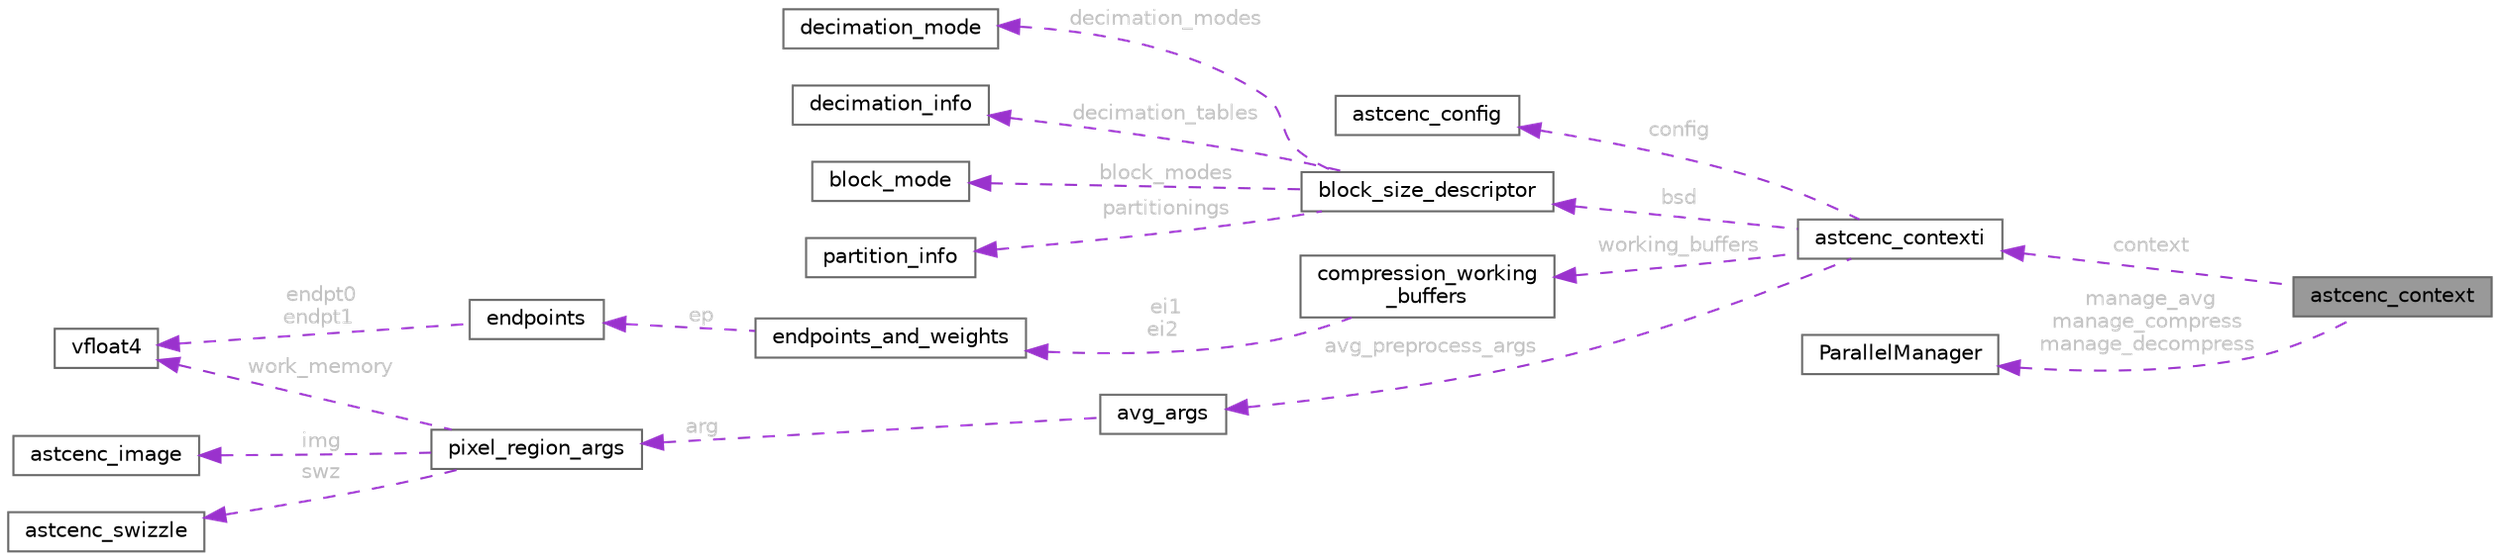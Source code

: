 digraph "astcenc_context"
{
 // LATEX_PDF_SIZE
  bgcolor="transparent";
  edge [fontname=Helvetica,fontsize=10,labelfontname=Helvetica,labelfontsize=10];
  node [fontname=Helvetica,fontsize=10,shape=box,height=0.2,width=0.4];
  rankdir="LR";
  Node1 [id="Node000001",label="astcenc_context",height=0.2,width=0.4,color="gray40", fillcolor="grey60", style="filled", fontcolor="black",tooltip="The astcenc compression context."];
  Node2 -> Node1 [id="edge1_Node000001_Node000002",dir="back",color="darkorchid3",style="dashed",tooltip=" ",label=" context",fontcolor="grey" ];
  Node2 [id="Node000002",label="astcenc_contexti",height=0.2,width=0.4,color="gray40", fillcolor="white", style="filled",URL="$structastcenc__contexti.html",tooltip="The astcenc compression context."];
  Node3 -> Node2 [id="edge2_Node000002_Node000003",dir="back",color="darkorchid3",style="dashed",tooltip=" ",label=" config",fontcolor="grey" ];
  Node3 [id="Node000003",label="astcenc_config",height=0.2,width=0.4,color="gray40", fillcolor="white", style="filled",URL="$structastcenc__config.html",tooltip="The config structure."];
  Node4 -> Node2 [id="edge3_Node000002_Node000004",dir="back",color="darkorchid3",style="dashed",tooltip=" ",label=" bsd",fontcolor="grey" ];
  Node4 [id="Node000004",label="block_size_descriptor",height=0.2,width=0.4,color="gray40", fillcolor="white", style="filled",URL="$structblock__size__descriptor.html",tooltip="Data tables for a single block size."];
  Node5 -> Node4 [id="edge4_Node000004_Node000005",dir="back",color="darkorchid3",style="dashed",tooltip=" ",label=" decimation_modes",fontcolor="grey" ];
  Node5 [id="Node000005",label="decimation_mode",height=0.2,width=0.4,color="gray40", fillcolor="white", style="filled",URL="$structdecimation__mode.html",tooltip="Metadata for single decimation mode for a specific block size."];
  Node6 -> Node4 [id="edge5_Node000004_Node000006",dir="back",color="darkorchid3",style="dashed",tooltip=" ",label=" decimation_tables",fontcolor="grey" ];
  Node6 [id="Node000006",label="decimation_info",height=0.2,width=0.4,color="gray40", fillcolor="white", style="filled",URL="$structdecimation__info.html",tooltip="The weight grid information for a single decimation pattern."];
  Node7 -> Node4 [id="edge6_Node000004_Node000007",dir="back",color="darkorchid3",style="dashed",tooltip=" ",label=" block_modes",fontcolor="grey" ];
  Node7 [id="Node000007",label="block_mode",height=0.2,width=0.4,color="gray40", fillcolor="white", style="filled",URL="$structblock__mode.html",tooltip="Metadata for single block mode for a specific block size."];
  Node8 -> Node4 [id="edge7_Node000004_Node000008",dir="back",color="darkorchid3",style="dashed",tooltip=" ",label=" partitionings",fontcolor="grey" ];
  Node8 [id="Node000008",label="partition_info",height=0.2,width=0.4,color="gray40", fillcolor="white", style="filled",URL="$structpartition__info.html",tooltip="The partition information for a single partition."];
  Node9 -> Node2 [id="edge8_Node000002_Node000009",dir="back",color="darkorchid3",style="dashed",tooltip=" ",label=" working_buffers",fontcolor="grey" ];
  Node9 [id="Node000009",label="compression_working\l_buffers",height=0.2,width=0.4,color="gray40", fillcolor="white", style="filled",URL="$structcompression__working__buffers.html",tooltip="Preallocated working buffers, allocated per thread during context creation."];
  Node10 -> Node9 [id="edge9_Node000009_Node000010",dir="back",color="darkorchid3",style="dashed",tooltip=" ",label=" ei1\nei2",fontcolor="grey" ];
  Node10 [id="Node000010",label="endpoints_and_weights",height=0.2,width=0.4,color="gray40", fillcolor="white", style="filled",URL="$structendpoints__and__weights.html",tooltip="Data structure storing the color endpoints and weights."];
  Node11 -> Node10 [id="edge10_Node000010_Node000011",dir="back",color="darkorchid3",style="dashed",tooltip=" ",label=" ep",fontcolor="grey" ];
  Node11 [id="Node000011",label="endpoints",height=0.2,width=0.4,color="gray40", fillcolor="white", style="filled",URL="$structendpoints.html",tooltip="Data structure storing the color endpoints for a block."];
  Node12 -> Node11 [id="edge11_Node000011_Node000012",dir="back",color="darkorchid3",style="dashed",tooltip=" ",label=" endpt0\nendpt1",fontcolor="grey" ];
  Node12 [id="Node000012",label="vfloat4",height=0.2,width=0.4,color="gray40", fillcolor="white", style="filled",URL="$structvfloat4.html",tooltip="4x32-bit vectors, implemented using Armv8-A NEON."];
  Node13 -> Node2 [id="edge12_Node000002_Node000013",dir="back",color="darkorchid3",style="dashed",tooltip=" ",label=" avg_preprocess_args",fontcolor="grey" ];
  Node13 [id="Node000013",label="avg_args",height=0.2,width=0.4,color="gray40", fillcolor="white", style="filled",URL="$structavg__args.html",tooltip="Parameter structure for compute_averages_proc()."];
  Node14 -> Node13 [id="edge13_Node000013_Node000014",dir="back",color="darkorchid3",style="dashed",tooltip=" ",label=" arg",fontcolor="grey" ];
  Node14 [id="Node000014",label="pixel_region_args",height=0.2,width=0.4,color="gray40", fillcolor="white", style="filled",URL="$structpixel__region__args.html",tooltip="Parameter structure for compute_pixel_region_variance()."];
  Node15 -> Node14 [id="edge14_Node000014_Node000015",dir="back",color="darkorchid3",style="dashed",tooltip=" ",label=" img",fontcolor="grey" ];
  Node15 [id="Node000015",label="astcenc_image",height=0.2,width=0.4,color="gray40", fillcolor="white", style="filled",URL="$structastcenc__image.html",tooltip="An uncompressed 2D or 3D image."];
  Node16 -> Node14 [id="edge15_Node000014_Node000016",dir="back",color="darkorchid3",style="dashed",tooltip=" ",label=" swz",fontcolor="grey" ];
  Node16 [id="Node000016",label="astcenc_swizzle",height=0.2,width=0.4,color="gray40", fillcolor="white", style="filled",URL="$structastcenc__swizzle.html",tooltip="A texel component swizzle."];
  Node12 -> Node14 [id="edge16_Node000014_Node000012",dir="back",color="darkorchid3",style="dashed",tooltip=" ",label=" work_memory",fontcolor="grey" ];
  Node17 -> Node1 [id="edge17_Node000001_Node000017",dir="back",color="darkorchid3",style="dashed",tooltip=" ",label=" manage_avg\nmanage_compress\nmanage_decompress",fontcolor="grey" ];
  Node17 [id="Node000017",label="ParallelManager",height=0.2,width=0.4,color="gray40", fillcolor="white", style="filled",URL="$class_parallel_manager.html",tooltip="Functions and data declarations for the outer context."];
}
